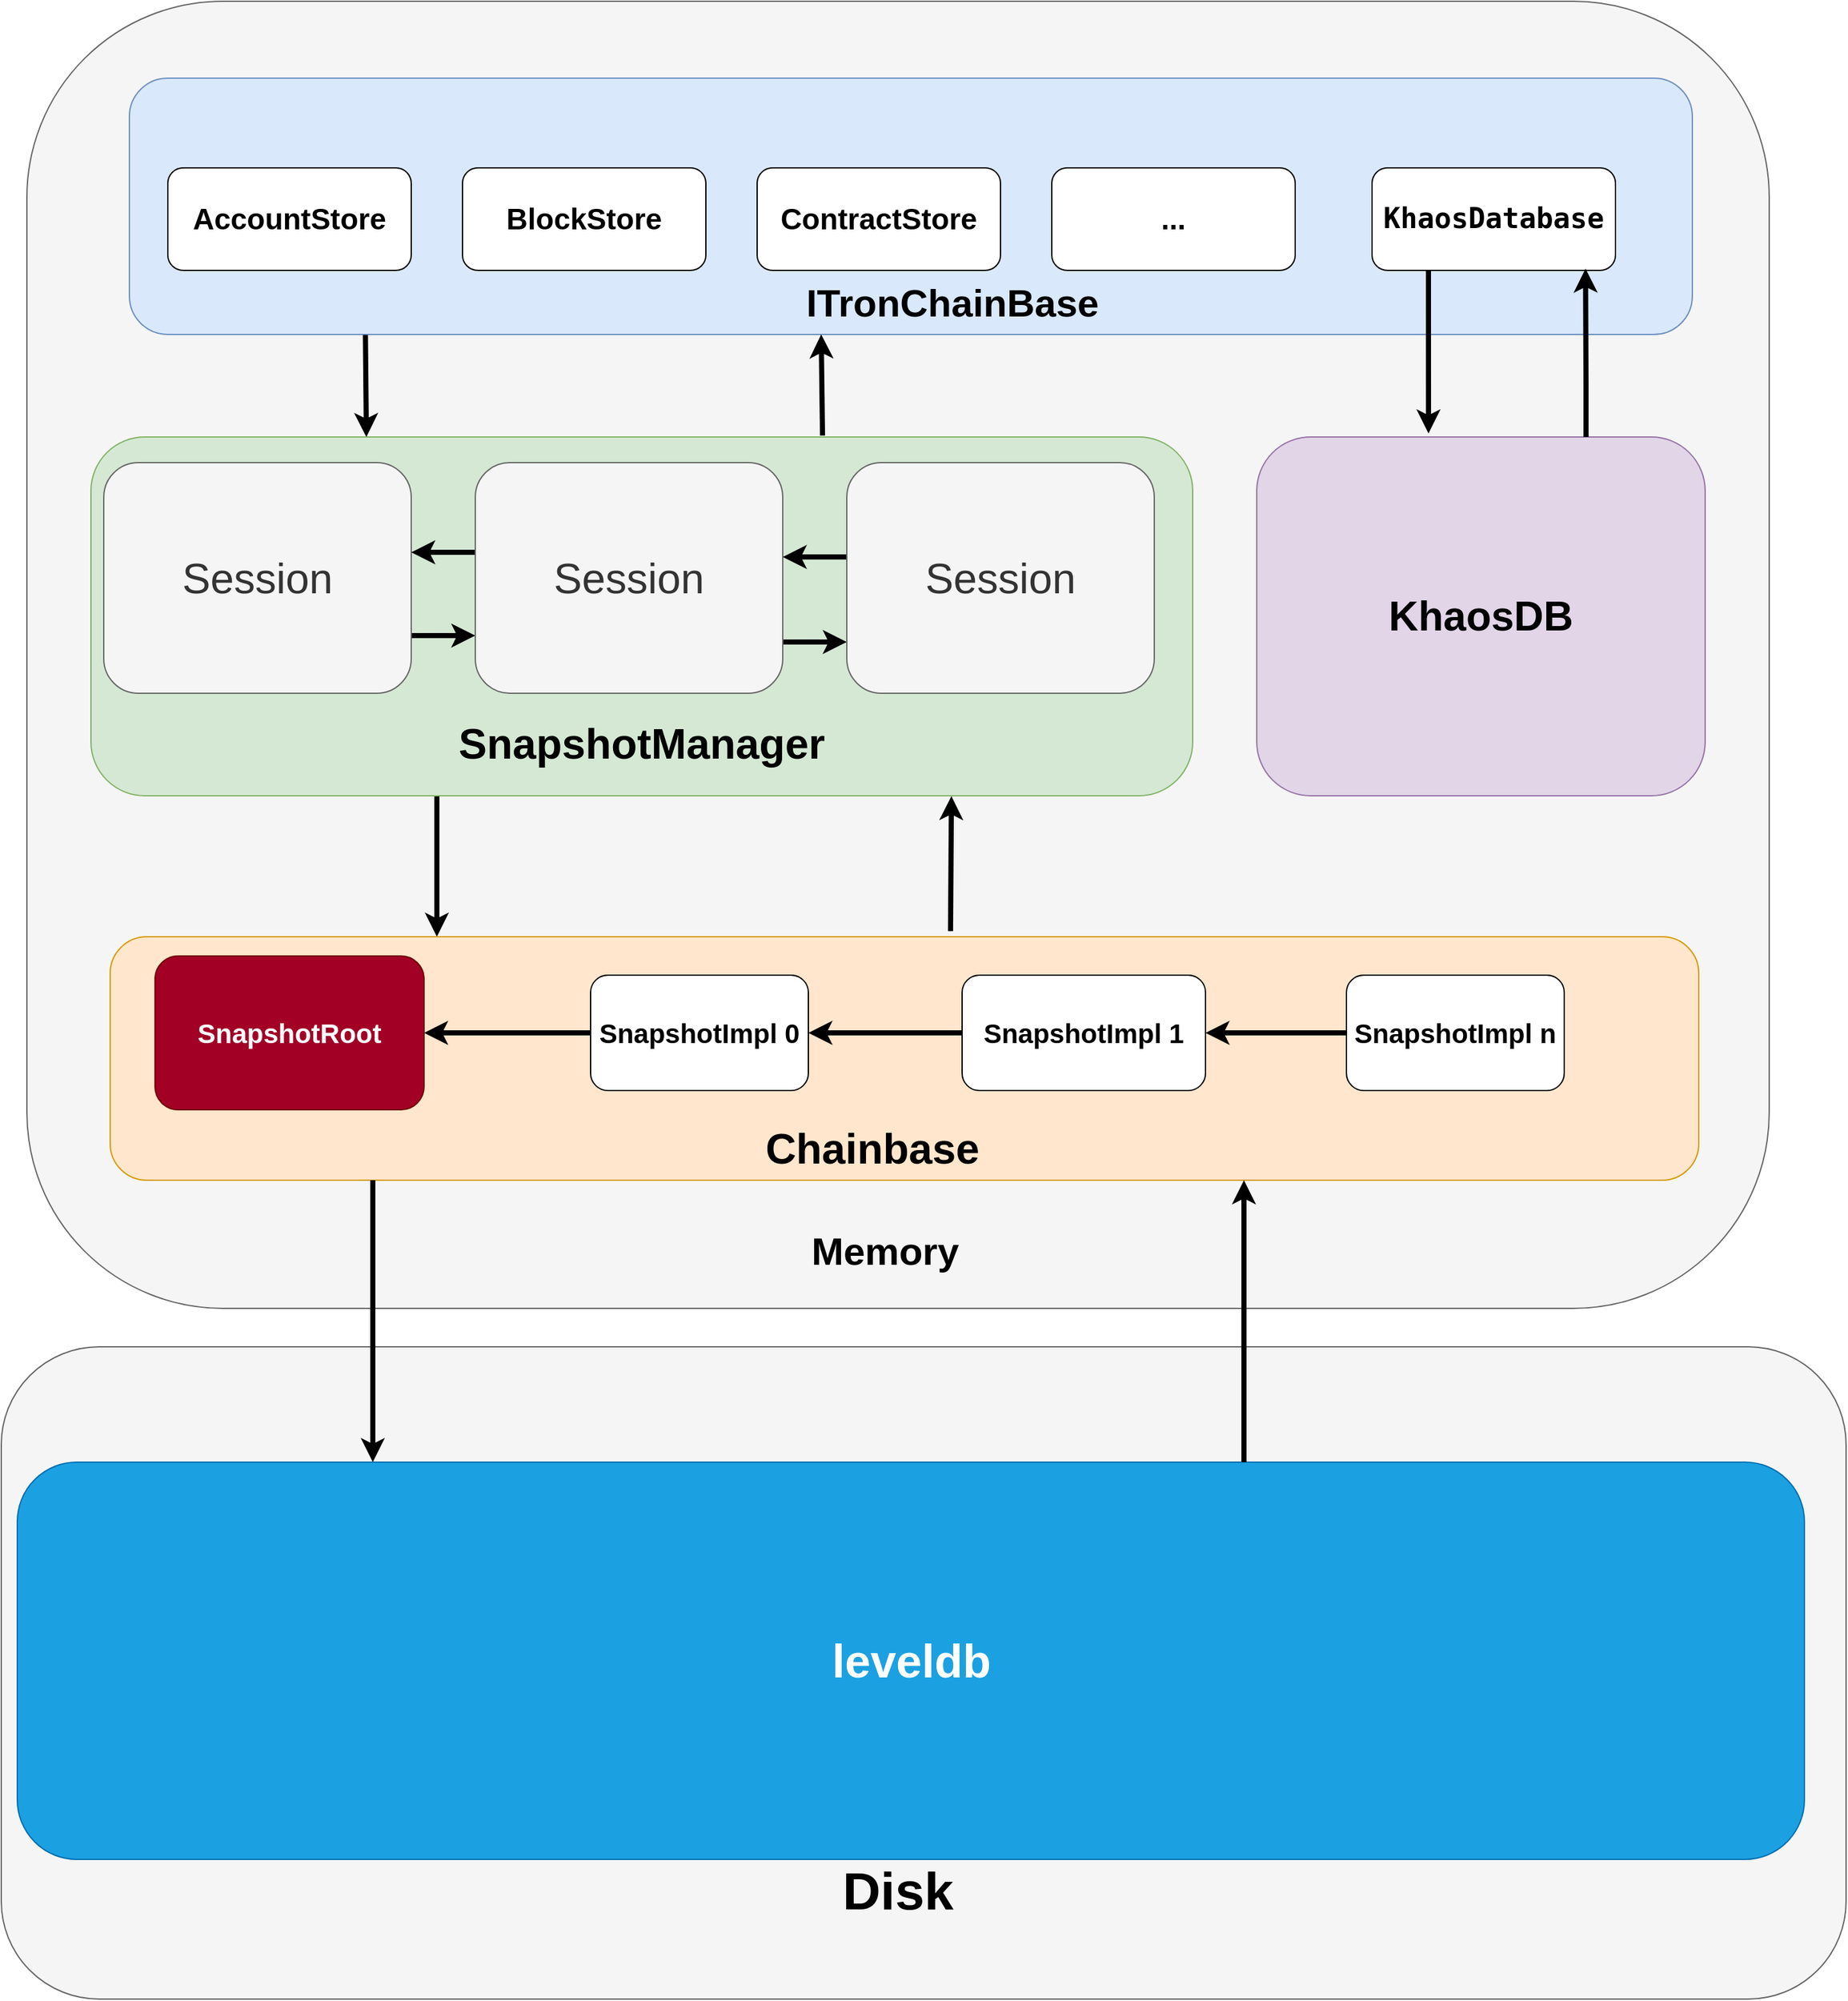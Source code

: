 <mxfile version="20.2.4" type="github">
  <diagram id="pWBxaIBoDNs736sIazqd" name="第 1 页">
    <mxGraphModel dx="3582" dy="1428" grid="1" gridSize="10" guides="1" tooltips="1" connect="1" arrows="1" fold="1" page="1" pageScale="1" pageWidth="827" pageHeight="1169" math="0" shadow="0">
      <root>
        <mxCell id="0" />
        <mxCell id="1" parent="0" />
        <mxCell id="UKfnxawZgVlUQVp_VntX-61" value="" style="rounded=1;whiteSpace=wrap;html=1;fontSize=21;fillColor=#f5f5f5;fontColor=#333333;strokeColor=#666666;" vertex="1" parent="1">
          <mxGeometry x="-60" y="1150" width="1440" height="509" as="geometry" />
        </mxCell>
        <mxCell id="UKfnxawZgVlUQVp_VntX-5" value="" style="rounded=1;whiteSpace=wrap;html=1;fontSize=19;fillColor=#f5f5f5;fontColor=#333333;strokeColor=#666666;" vertex="1" parent="1">
          <mxGeometry x="-40" y="100" width="1360" height="1020" as="geometry" />
        </mxCell>
        <mxCell id="UKfnxawZgVlUQVp_VntX-2" value="&lt;font style=&quot;font-size: 36px;&quot;&gt;leveldb&lt;/font&gt;" style="rounded=1;whiteSpace=wrap;html=1;fontStyle=1;fontSize=19;fillColor=#1ba1e2;strokeColor=#006EAF;fontColor=#ffffff;" vertex="1" parent="1">
          <mxGeometry x="-47.5" y="1240" width="1395" height="310" as="geometry" />
        </mxCell>
        <mxCell id="UKfnxawZgVlUQVp_VntX-3" value="&lt;b&gt;&lt;font style=&quot;font-size: 32px;&quot;&gt;KhaosDB&lt;/font&gt;&lt;/b&gt;" style="rounded=1;whiteSpace=wrap;html=1;fontSize=19;fillColor=#e1d5e7;strokeColor=#9673a6;" vertex="1" parent="1">
          <mxGeometry x="920" y="440" width="350" height="280" as="geometry" />
        </mxCell>
        <mxCell id="UKfnxawZgVlUQVp_VntX-21" style="edgeStyle=orthogonalEdgeStyle;rounded=0;orthogonalLoop=1;jettySize=auto;html=1;fontSize=19;strokeWidth=4;" edge="1" parent="1" source="UKfnxawZgVlUQVp_VntX-4" target="UKfnxawZgVlUQVp_VntX-9">
          <mxGeometry relative="1" as="geometry">
            <Array as="points">
              <mxPoint x="280" y="730" />
              <mxPoint x="280" y="730" />
            </Array>
          </mxGeometry>
        </mxCell>
        <mxCell id="UKfnxawZgVlUQVp_VntX-9" value="" style="rounded=1;whiteSpace=wrap;html=1;fontSize=19;fillColor=#ffe6cc;strokeColor=#d79b00;" vertex="1" parent="1">
          <mxGeometry x="25" y="830" width="1240" height="190" as="geometry" />
        </mxCell>
        <mxCell id="UKfnxawZgVlUQVp_VntX-54" style="edgeStyle=orthogonalEdgeStyle;rounded=0;orthogonalLoop=1;jettySize=auto;html=1;fontSize=33;strokeWidth=4;" edge="1" parent="1" source="UKfnxawZgVlUQVp_VntX-2" target="UKfnxawZgVlUQVp_VntX-9">
          <mxGeometry relative="1" as="geometry">
            <Array as="points">
              <mxPoint x="910" y="1070" />
              <mxPoint x="910" y="1070" />
            </Array>
          </mxGeometry>
        </mxCell>
        <mxCell id="UKfnxawZgVlUQVp_VntX-4" value="&lt;font size=&quot;1&quot; style=&quot;&quot;&gt;&lt;b style=&quot;font-size: 33px;&quot;&gt;&lt;br&gt;&lt;br&gt;&lt;br&gt;&lt;br&gt;&lt;br&gt;SnapshotManager&lt;/b&gt;&lt;/font&gt;" style="rounded=1;whiteSpace=wrap;html=1;fontSize=19;fillColor=#d5e8d4;strokeColor=#82b366;" vertex="1" parent="1">
          <mxGeometry x="10" y="440" width="860" height="280" as="geometry" />
        </mxCell>
        <mxCell id="UKfnxawZgVlUQVp_VntX-14" value="" style="edgeStyle=orthogonalEdgeStyle;rounded=0;orthogonalLoop=1;jettySize=auto;html=1;fontSize=19;strokeWidth=4;" edge="1" parent="1" source="UKfnxawZgVlUQVp_VntX-10" target="UKfnxawZgVlUQVp_VntX-13">
          <mxGeometry relative="1" as="geometry" />
        </mxCell>
        <mxCell id="UKfnxawZgVlUQVp_VntX-10" value="SnapshotImpl n" style="rounded=1;whiteSpace=wrap;html=1;fontSize=21;fontStyle=1" vertex="1" parent="1">
          <mxGeometry x="990" y="860" width="170" height="90" as="geometry" />
        </mxCell>
        <mxCell id="UKfnxawZgVlUQVp_VntX-16" value="" style="edgeStyle=orthogonalEdgeStyle;rounded=0;orthogonalLoop=1;jettySize=auto;html=1;fontSize=19;strokeWidth=4;" edge="1" parent="1" source="UKfnxawZgVlUQVp_VntX-13" target="UKfnxawZgVlUQVp_VntX-15">
          <mxGeometry relative="1" as="geometry" />
        </mxCell>
        <mxCell id="UKfnxawZgVlUQVp_VntX-13" value="SnapshotImpl 1" style="rounded=1;whiteSpace=wrap;html=1;fontSize=21;fontStyle=1" vertex="1" parent="1">
          <mxGeometry x="690" y="860" width="190" height="90" as="geometry" />
        </mxCell>
        <mxCell id="UKfnxawZgVlUQVp_VntX-18" value="" style="edgeStyle=orthogonalEdgeStyle;rounded=0;orthogonalLoop=1;jettySize=auto;html=1;fontSize=19;strokeWidth=4;" edge="1" parent="1" source="UKfnxawZgVlUQVp_VntX-15" target="UKfnxawZgVlUQVp_VntX-17">
          <mxGeometry relative="1" as="geometry" />
        </mxCell>
        <mxCell id="UKfnxawZgVlUQVp_VntX-15" value="SnapshotImpl 0" style="rounded=1;whiteSpace=wrap;html=1;fontSize=21;fontStyle=1" vertex="1" parent="1">
          <mxGeometry x="400" y="860" width="170" height="90" as="geometry" />
        </mxCell>
        <mxCell id="UKfnxawZgVlUQVp_VntX-25" value="" style="rounded=1;whiteSpace=wrap;html=1;fontSize=30;fillColor=#dae8fc;strokeColor=#6c8ebf;" vertex="1" parent="1">
          <mxGeometry x="40" y="160" width="1220" height="200" as="geometry" />
        </mxCell>
        <mxCell id="UKfnxawZgVlUQVp_VntX-53" style="edgeStyle=orthogonalEdgeStyle;rounded=0;orthogonalLoop=1;jettySize=auto;html=1;fontSize=33;strokeWidth=4;" edge="1" parent="1" source="UKfnxawZgVlUQVp_VntX-9">
          <mxGeometry relative="1" as="geometry">
            <mxPoint x="230" y="1240" as="targetPoint" />
            <Array as="points">
              <mxPoint x="230" y="1060" />
              <mxPoint x="230" y="1060" />
            </Array>
          </mxGeometry>
        </mxCell>
        <mxCell id="UKfnxawZgVlUQVp_VntX-17" value="SnapshotRoot" style="rounded=1;whiteSpace=wrap;html=1;fontSize=21;fontStyle=1;fillColor=#a20025;strokeColor=#6F0000;fontColor=#ffffff;" vertex="1" parent="1">
          <mxGeometry x="60" y="845" width="210" height="120" as="geometry" />
        </mxCell>
        <mxCell id="UKfnxawZgVlUQVp_VntX-23" value="&lt;b&gt;Memory&lt;/b&gt;" style="text;html=1;strokeColor=none;fillColor=none;align=center;verticalAlign=middle;whiteSpace=wrap;rounded=0;fontSize=30;" vertex="1" parent="1">
          <mxGeometry x="600" y="1060" width="60" height="30" as="geometry" />
        </mxCell>
        <mxCell id="UKfnxawZgVlUQVp_VntX-22" value="AccountStore" style="rounded=1;whiteSpace=wrap;html=1;fontSize=23;fontStyle=1" vertex="1" parent="1">
          <mxGeometry x="70" y="230" width="190" height="80" as="geometry" />
        </mxCell>
        <mxCell id="UKfnxawZgVlUQVp_VntX-26" value="&lt;b&gt;ITronChainBase&lt;/b&gt;" style="text;html=1;strokeColor=none;fillColor=none;align=center;verticalAlign=middle;whiteSpace=wrap;rounded=0;fontSize=30;" vertex="1" parent="1">
          <mxGeometry x="630" y="320" width="105" height="30" as="geometry" />
        </mxCell>
        <mxCell id="UKfnxawZgVlUQVp_VntX-27" value="BlockStore" style="rounded=1;whiteSpace=wrap;html=1;fontSize=23;fontStyle=1" vertex="1" parent="1">
          <mxGeometry x="300" y="230" width="190" height="80" as="geometry" />
        </mxCell>
        <mxCell id="UKfnxawZgVlUQVp_VntX-28" value="ContractStore" style="rounded=1;whiteSpace=wrap;html=1;fontSize=23;fontStyle=1" vertex="1" parent="1">
          <mxGeometry x="530" y="230" width="190" height="80" as="geometry" />
        </mxCell>
        <mxCell id="UKfnxawZgVlUQVp_VntX-33" value="" style="endArrow=classic;html=1;rounded=0;fontSize=26;entryX=0.25;entryY=0;entryDx=0;entryDy=0;exitX=0.151;exitY=1.002;exitDx=0;exitDy=0;exitPerimeter=0;strokeWidth=4;" edge="1" parent="1" source="UKfnxawZgVlUQVp_VntX-25" target="UKfnxawZgVlUQVp_VntX-4">
          <mxGeometry width="50" height="50" relative="1" as="geometry">
            <mxPoint x="250" y="400" as="sourcePoint" />
            <mxPoint x="300" y="350" as="targetPoint" />
          </mxGeometry>
        </mxCell>
        <mxCell id="UKfnxawZgVlUQVp_VntX-35" value="" style="endArrow=classic;html=1;rounded=0;fontSize=26;exitX=0.664;exitY=-0.004;exitDx=0;exitDy=0;exitPerimeter=0;strokeWidth=4;" edge="1" parent="1" source="UKfnxawZgVlUQVp_VntX-4">
          <mxGeometry width="50" height="50" relative="1" as="geometry">
            <mxPoint x="530" y="410" as="sourcePoint" />
            <mxPoint x="580" y="360" as="targetPoint" />
          </mxGeometry>
        </mxCell>
        <mxCell id="UKfnxawZgVlUQVp_VntX-36" value="" style="endArrow=classic;html=1;rounded=0;fontSize=26;strokeWidth=4;exitX=0.529;exitY=-0.023;exitDx=0;exitDy=0;exitPerimeter=0;entryX=0.781;entryY=1.001;entryDx=0;entryDy=0;entryPerimeter=0;" edge="1" parent="1" source="UKfnxawZgVlUQVp_VntX-9" target="UKfnxawZgVlUQVp_VntX-4">
          <mxGeometry width="50" height="50" relative="1" as="geometry">
            <mxPoint x="680" y="740" as="sourcePoint" />
            <mxPoint x="680" y="730" as="targetPoint" />
          </mxGeometry>
        </mxCell>
        <mxCell id="UKfnxawZgVlUQVp_VntX-42" style="edgeStyle=orthogonalEdgeStyle;rounded=0;orthogonalLoop=1;jettySize=auto;html=1;exitX=1;exitY=0.75;exitDx=0;exitDy=0;entryX=0;entryY=0.75;entryDx=0;entryDy=0;fontSize=33;strokeWidth=4;" edge="1" parent="1" source="UKfnxawZgVlUQVp_VntX-37" target="UKfnxawZgVlUQVp_VntX-38">
          <mxGeometry relative="1" as="geometry" />
        </mxCell>
        <mxCell id="UKfnxawZgVlUQVp_VntX-37" value="Session" style="rounded=1;whiteSpace=wrap;html=1;fontSize=33;fillColor=#f5f5f5;fontColor=#333333;strokeColor=#666666;" vertex="1" parent="1">
          <mxGeometry x="20" y="460" width="240" height="180" as="geometry" />
        </mxCell>
        <mxCell id="UKfnxawZgVlUQVp_VntX-40" style="edgeStyle=orthogonalEdgeStyle;rounded=0;orthogonalLoop=1;jettySize=auto;html=1;fontSize=33;strokeWidth=4;" edge="1" parent="1" source="UKfnxawZgVlUQVp_VntX-38" target="UKfnxawZgVlUQVp_VntX-39">
          <mxGeometry relative="1" as="geometry">
            <Array as="points">
              <mxPoint x="560" y="600" />
              <mxPoint x="560" y="600" />
            </Array>
          </mxGeometry>
        </mxCell>
        <mxCell id="UKfnxawZgVlUQVp_VntX-41" value="" style="edgeStyle=orthogonalEdgeStyle;rounded=0;orthogonalLoop=1;jettySize=auto;html=1;fontSize=33;strokeWidth=4;" edge="1" parent="1" source="UKfnxawZgVlUQVp_VntX-38" target="UKfnxawZgVlUQVp_VntX-37">
          <mxGeometry relative="1" as="geometry">
            <Array as="points">
              <mxPoint x="290" y="530" />
              <mxPoint x="290" y="530" />
            </Array>
          </mxGeometry>
        </mxCell>
        <mxCell id="UKfnxawZgVlUQVp_VntX-38" value="Session" style="rounded=1;whiteSpace=wrap;html=1;fontSize=33;fillColor=#f5f5f5;fontColor=#333333;strokeColor=#666666;" vertex="1" parent="1">
          <mxGeometry x="310" y="460" width="240" height="180" as="geometry" />
        </mxCell>
        <mxCell id="UKfnxawZgVlUQVp_VntX-43" style="edgeStyle=orthogonalEdgeStyle;rounded=0;orthogonalLoop=1;jettySize=auto;html=1;exitX=0.003;exitY=0.409;exitDx=0;exitDy=0;entryX=1;entryY=0.409;entryDx=0;entryDy=0;fontSize=33;strokeWidth=4;entryPerimeter=0;exitPerimeter=0;" edge="1" parent="1" source="UKfnxawZgVlUQVp_VntX-39" target="UKfnxawZgVlUQVp_VntX-38">
          <mxGeometry relative="1" as="geometry" />
        </mxCell>
        <mxCell id="UKfnxawZgVlUQVp_VntX-39" value="Session" style="rounded=1;whiteSpace=wrap;html=1;fontSize=33;fillColor=#f5f5f5;fontColor=#333333;strokeColor=#666666;" vertex="1" parent="1">
          <mxGeometry x="600" y="460" width="240" height="180" as="geometry" />
        </mxCell>
        <mxCell id="UKfnxawZgVlUQVp_VntX-44" value="&lt;b&gt;Chainbase&lt;/b&gt;" style="text;html=1;strokeColor=none;fillColor=none;align=center;verticalAlign=middle;whiteSpace=wrap;rounded=0;fontSize=33;" vertex="1" parent="1">
          <mxGeometry x="590" y="980" width="60" height="30" as="geometry" />
        </mxCell>
        <mxCell id="UKfnxawZgVlUQVp_VntX-55" value="&lt;pre style=&quot;background-color: rgb(255, 255, 255); color: rgb(8, 8, 8); font-family: Menlo, monospace;&quot;&gt;&lt;span style=&quot;color: rgb(0, 0, 0);&quot;&gt;&lt;font style=&quot;font-size: 22px;&quot;&gt;KhaosDatabase&lt;/font&gt;&lt;/span&gt;&lt;/pre&gt;" style="rounded=1;whiteSpace=wrap;html=1;fontSize=19;fontStyle=1" vertex="1" parent="1">
          <mxGeometry x="1010" y="230" width="190" height="80" as="geometry" />
        </mxCell>
        <mxCell id="UKfnxawZgVlUQVp_VntX-56" style="edgeStyle=orthogonalEdgeStyle;rounded=0;orthogonalLoop=1;jettySize=auto;html=1;entryX=0.383;entryY=-0.01;entryDx=0;entryDy=0;entryPerimeter=0;fontSize=33;strokeWidth=4;" edge="1" parent="1" source="UKfnxawZgVlUQVp_VntX-55" target="UKfnxawZgVlUQVp_VntX-3">
          <mxGeometry relative="1" as="geometry">
            <Array as="points">
              <mxPoint x="1054" y="330" />
              <mxPoint x="1054" y="330" />
            </Array>
          </mxGeometry>
        </mxCell>
        <mxCell id="UKfnxawZgVlUQVp_VntX-57" style="edgeStyle=orthogonalEdgeStyle;rounded=0;orthogonalLoop=1;jettySize=auto;html=1;fontSize=33;strokeWidth=4;entryX=0.877;entryY=0.983;entryDx=0;entryDy=0;entryPerimeter=0;" edge="1" parent="1" source="UKfnxawZgVlUQVp_VntX-3" target="UKfnxawZgVlUQVp_VntX-55">
          <mxGeometry relative="1" as="geometry">
            <Array as="points">
              <mxPoint x="1177" y="400" />
              <mxPoint x="1177" y="400" />
            </Array>
          </mxGeometry>
        </mxCell>
        <mxCell id="UKfnxawZgVlUQVp_VntX-60" value="..." style="rounded=1;whiteSpace=wrap;html=1;fontSize=23;fontStyle=1" vertex="1" parent="1">
          <mxGeometry x="760" y="230" width="190" height="80" as="geometry" />
        </mxCell>
        <mxCell id="UKfnxawZgVlUQVp_VntX-63" value="&lt;b style=&quot;font-size: 41px;&quot;&gt;Disk&lt;br style=&quot;font-size: 41px;&quot;&gt;&lt;/b&gt;" style="text;html=1;strokeColor=none;fillColor=none;align=center;verticalAlign=middle;whiteSpace=wrap;rounded=0;fontSize=41;" vertex="1" parent="1">
          <mxGeometry x="610" y="1560" width="60" height="30" as="geometry" />
        </mxCell>
      </root>
    </mxGraphModel>
  </diagram>
</mxfile>
